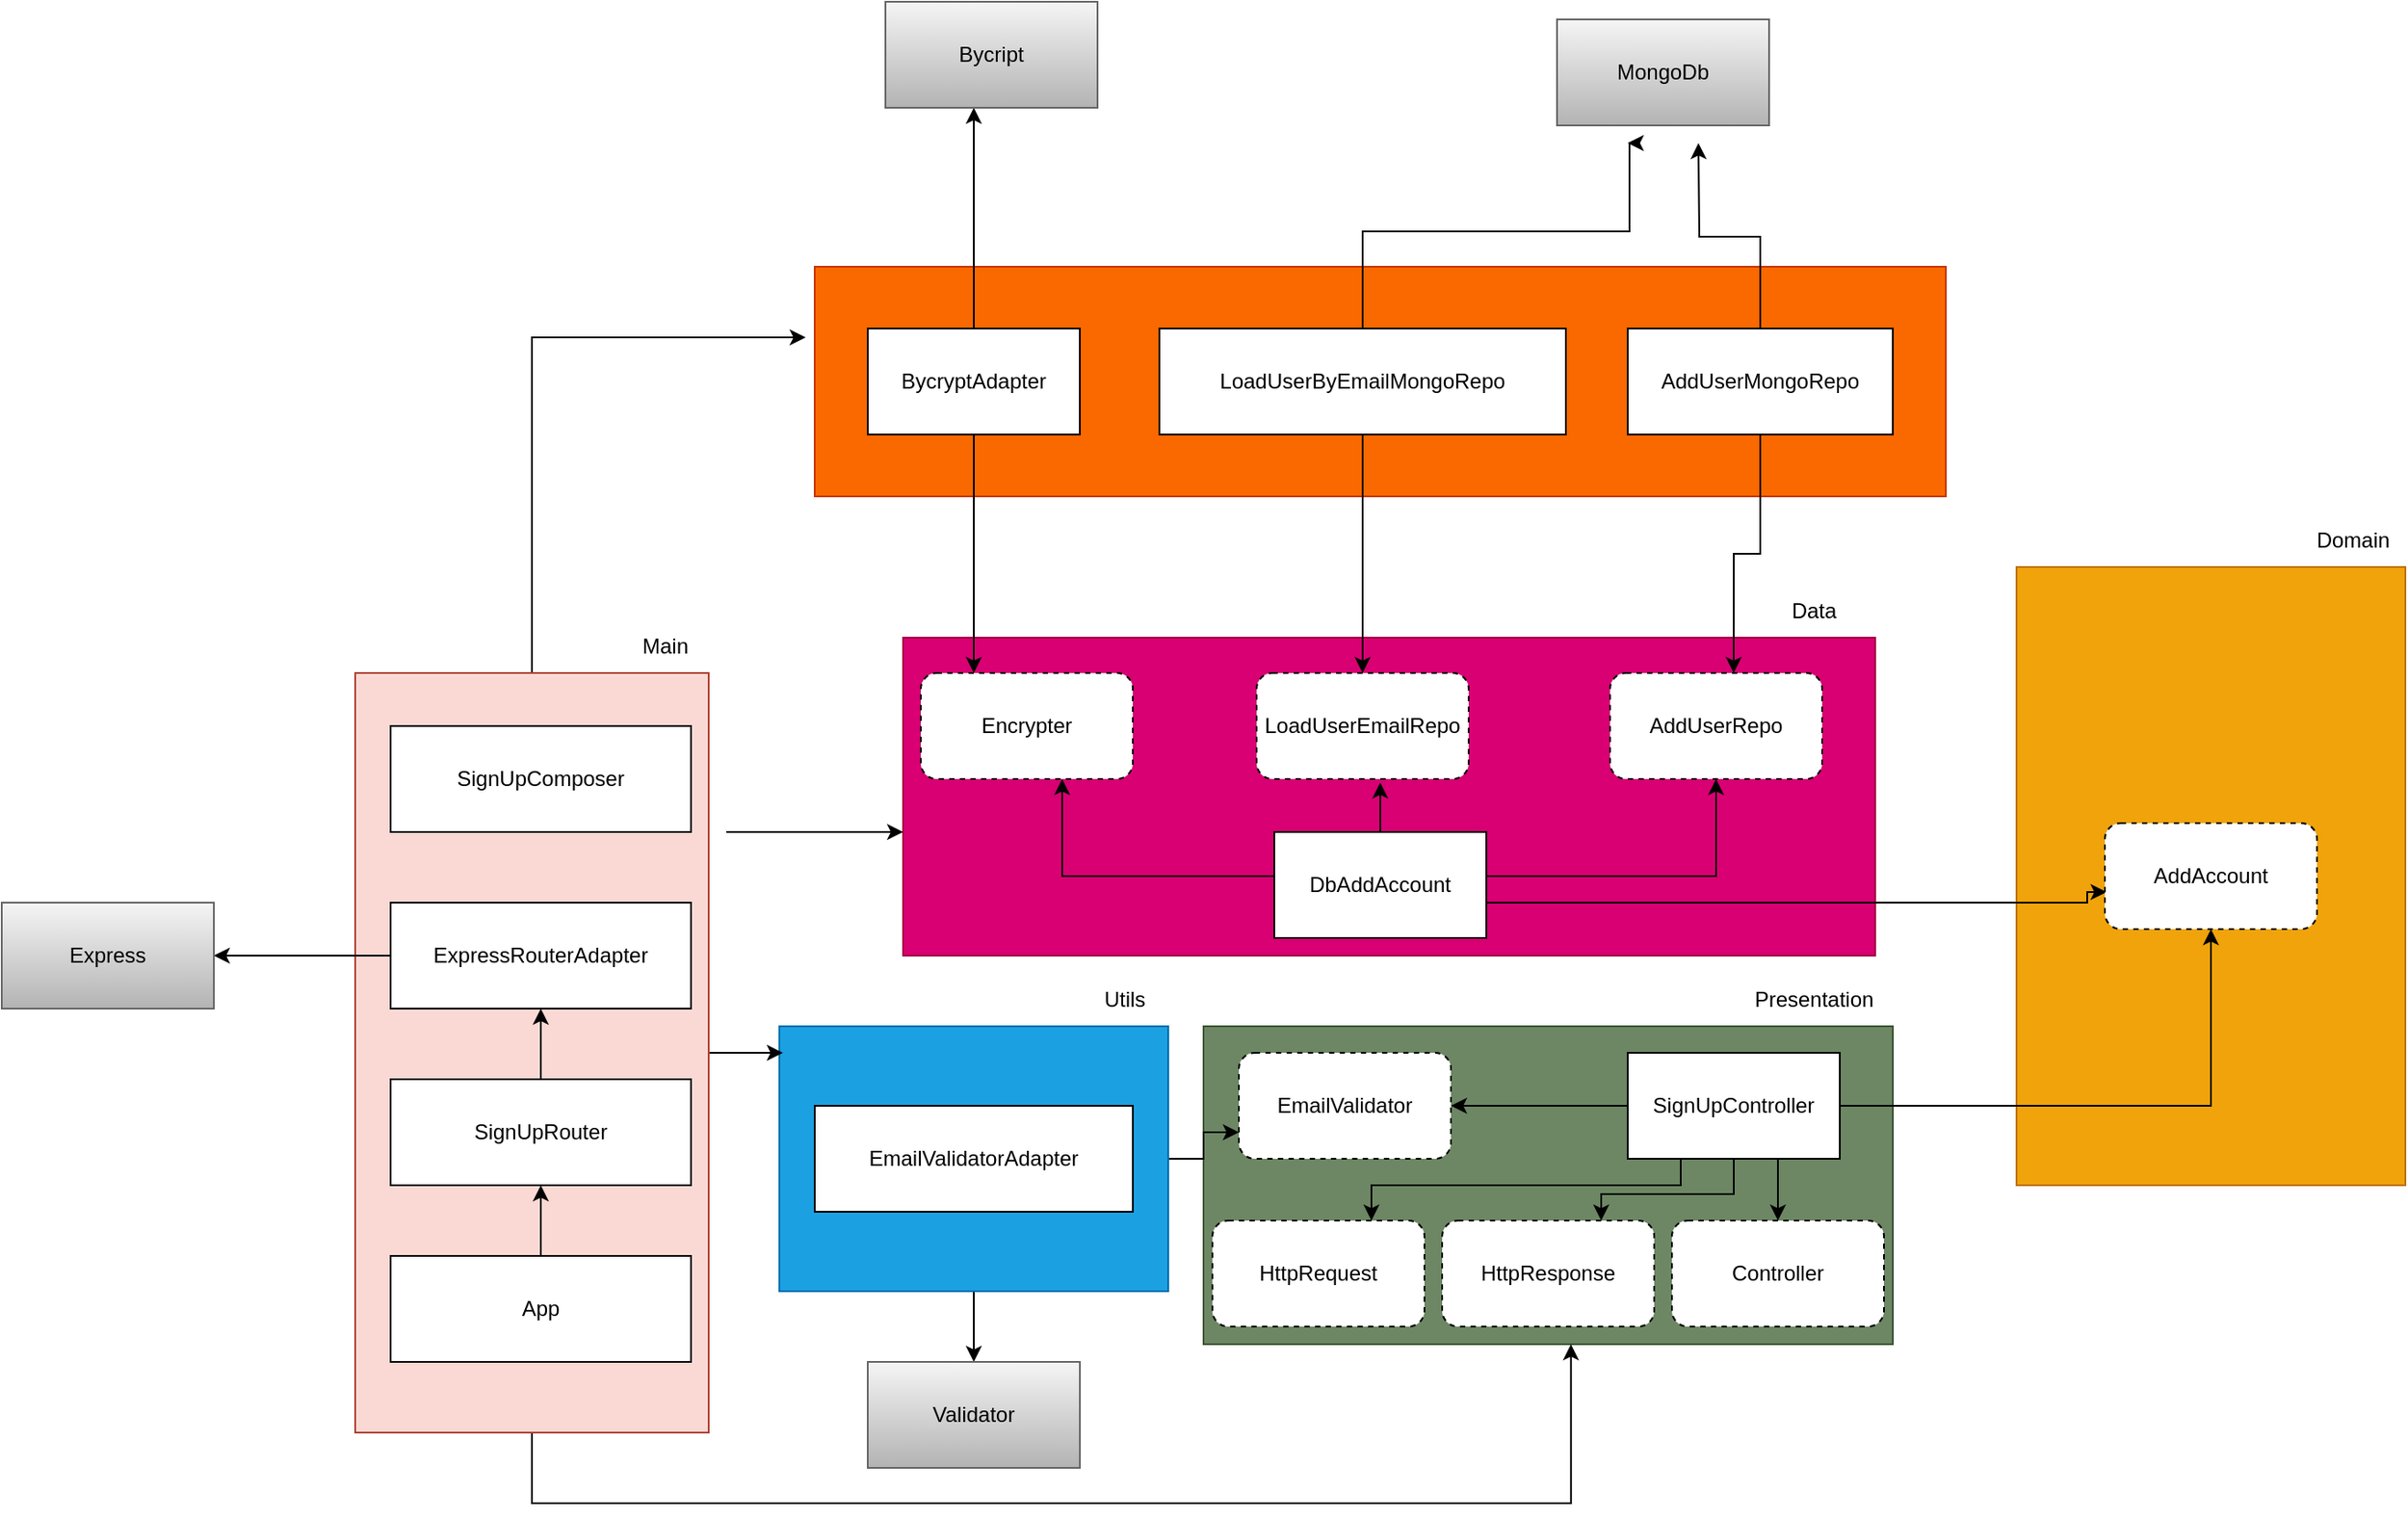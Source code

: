 <mxfile version="21.5.2" type="github">
  <diagram name="Página-1" id="03ZW_IggBcfbCw7r5pQ_">
    <mxGraphModel dx="2901" dy="1940" grid="1" gridSize="10" guides="1" tooltips="1" connect="1" arrows="1" fold="1" page="1" pageScale="1" pageWidth="827" pageHeight="1169" math="0" shadow="0">
      <root>
        <mxCell id="0" />
        <mxCell id="1" parent="0" />
        <mxCell id="C5omiPTaphs-8R8ZzucS-14" value="" style="whiteSpace=wrap;html=1;fillColor=#f0a30a;fontColor=#000000;strokeColor=#BD7000;" vertex="1" parent="1">
          <mxGeometry x="740" y="250" width="220" height="350" as="geometry" />
        </mxCell>
        <mxCell id="C5omiPTaphs-8R8ZzucS-1" value="" style="rounded=0;whiteSpace=wrap;html=1;fillColor=#d80073;fontColor=#ffffff;strokeColor=#A50040;" vertex="1" parent="1">
          <mxGeometry x="110" y="290" width="550" height="180" as="geometry" />
        </mxCell>
        <mxCell id="C5omiPTaphs-8R8ZzucS-2" value="Data" style="text;html=1;align=center;verticalAlign=middle;resizable=0;points=[];autosize=1;strokeColor=none;fillColor=none;" vertex="1" parent="1">
          <mxGeometry x="600" y="260" width="50" height="30" as="geometry" />
        </mxCell>
        <mxCell id="C5omiPTaphs-8R8ZzucS-5" value="Encrypter" style="rounded=1;whiteSpace=wrap;html=1;dashed=1;" vertex="1" parent="1">
          <mxGeometry x="120" y="310" width="120" height="60" as="geometry" />
        </mxCell>
        <mxCell id="C5omiPTaphs-8R8ZzucS-6" value="LoadUserEmailRepo" style="rounded=1;whiteSpace=wrap;html=1;dashed=1;" vertex="1" parent="1">
          <mxGeometry x="310" y="310" width="120" height="60" as="geometry" />
        </mxCell>
        <mxCell id="C5omiPTaphs-8R8ZzucS-7" value="AddUserRepo" style="rounded=1;whiteSpace=wrap;html=1;dashed=1;" vertex="1" parent="1">
          <mxGeometry x="510" y="310" width="120" height="60" as="geometry" />
        </mxCell>
        <mxCell id="C5omiPTaphs-8R8ZzucS-9" style="edgeStyle=orthogonalEdgeStyle;rounded=0;orthogonalLoop=1;jettySize=auto;html=1;" edge="1" parent="1" source="C5omiPTaphs-8R8ZzucS-8" target="C5omiPTaphs-8R8ZzucS-5">
          <mxGeometry relative="1" as="geometry">
            <Array as="points">
              <mxPoint x="200" y="425" />
            </Array>
          </mxGeometry>
        </mxCell>
        <mxCell id="C5omiPTaphs-8R8ZzucS-10" style="edgeStyle=orthogonalEdgeStyle;rounded=0;orthogonalLoop=1;jettySize=auto;html=1;entryX=0.583;entryY=1.033;entryDx=0;entryDy=0;entryPerimeter=0;" edge="1" parent="1" source="C5omiPTaphs-8R8ZzucS-8" target="C5omiPTaphs-8R8ZzucS-6">
          <mxGeometry relative="1" as="geometry" />
        </mxCell>
        <mxCell id="C5omiPTaphs-8R8ZzucS-13" style="edgeStyle=orthogonalEdgeStyle;rounded=0;orthogonalLoop=1;jettySize=auto;html=1;entryX=0.5;entryY=1;entryDx=0;entryDy=0;" edge="1" parent="1" source="C5omiPTaphs-8R8ZzucS-8" target="C5omiPTaphs-8R8ZzucS-7">
          <mxGeometry relative="1" as="geometry">
            <Array as="points">
              <mxPoint x="570" y="425" />
            </Array>
          </mxGeometry>
        </mxCell>
        <mxCell id="C5omiPTaphs-8R8ZzucS-18" style="edgeStyle=orthogonalEdgeStyle;rounded=0;orthogonalLoop=1;jettySize=auto;html=1;entryX=0.008;entryY=0.65;entryDx=0;entryDy=0;entryPerimeter=0;" edge="1" parent="1" target="C5omiPTaphs-8R8ZzucS-16">
          <mxGeometry relative="1" as="geometry">
            <mxPoint x="440" y="440" as="sourcePoint" />
            <mxPoint x="780" y="435" as="targetPoint" />
            <Array as="points">
              <mxPoint x="780" y="440" />
              <mxPoint x="780" y="434" />
            </Array>
          </mxGeometry>
        </mxCell>
        <mxCell id="C5omiPTaphs-8R8ZzucS-8" value="DbAddAccount" style="whiteSpace=wrap;html=1;" vertex="1" parent="1">
          <mxGeometry x="320" y="400" width="120" height="60" as="geometry" />
        </mxCell>
        <mxCell id="C5omiPTaphs-8R8ZzucS-15" value="Domain" style="text;html=1;align=center;verticalAlign=middle;resizable=0;points=[];autosize=1;strokeColor=none;fillColor=none;" vertex="1" parent="1">
          <mxGeometry x="900" y="220" width="60" height="30" as="geometry" />
        </mxCell>
        <mxCell id="C5omiPTaphs-8R8ZzucS-16" value="AddAccount" style="whiteSpace=wrap;html=1;dashed=1;rounded=1;" vertex="1" parent="1">
          <mxGeometry x="790" y="395" width="120" height="60" as="geometry" />
        </mxCell>
        <mxCell id="C5omiPTaphs-8R8ZzucS-19" value="" style="whiteSpace=wrap;html=1;fillColor=#6d8764;fontColor=#ffffff;strokeColor=#3A5431;" vertex="1" parent="1">
          <mxGeometry x="280" y="510" width="390" height="180" as="geometry" />
        </mxCell>
        <mxCell id="C5omiPTaphs-8R8ZzucS-20" value="Presentation" style="text;html=1;align=center;verticalAlign=middle;resizable=0;points=[];autosize=1;strokeColor=none;fillColor=none;" vertex="1" parent="1">
          <mxGeometry x="580" y="480" width="90" height="30" as="geometry" />
        </mxCell>
        <mxCell id="C5omiPTaphs-8R8ZzucS-27" style="edgeStyle=orthogonalEdgeStyle;rounded=0;orthogonalLoop=1;jettySize=auto;html=1;entryX=1;entryY=0.5;entryDx=0;entryDy=0;" edge="1" parent="1" source="C5omiPTaphs-8R8ZzucS-21" target="C5omiPTaphs-8R8ZzucS-22">
          <mxGeometry relative="1" as="geometry" />
        </mxCell>
        <mxCell id="C5omiPTaphs-8R8ZzucS-29" style="edgeStyle=orthogonalEdgeStyle;rounded=0;orthogonalLoop=1;jettySize=auto;html=1;entryX=0.75;entryY=0;entryDx=0;entryDy=0;" edge="1" parent="1" source="C5omiPTaphs-8R8ZzucS-21" target="C5omiPTaphs-8R8ZzucS-23">
          <mxGeometry relative="1" as="geometry">
            <Array as="points">
              <mxPoint x="550" y="600" />
              <mxPoint x="375" y="600" />
            </Array>
          </mxGeometry>
        </mxCell>
        <mxCell id="C5omiPTaphs-8R8ZzucS-30" style="edgeStyle=orthogonalEdgeStyle;rounded=0;orthogonalLoop=1;jettySize=auto;html=1;entryX=0.75;entryY=0;entryDx=0;entryDy=0;" edge="1" parent="1" source="C5omiPTaphs-8R8ZzucS-21" target="C5omiPTaphs-8R8ZzucS-24">
          <mxGeometry relative="1" as="geometry" />
        </mxCell>
        <mxCell id="C5omiPTaphs-8R8ZzucS-31" style="edgeStyle=orthogonalEdgeStyle;rounded=0;orthogonalLoop=1;jettySize=auto;html=1;entryX=0.5;entryY=0;entryDx=0;entryDy=0;" edge="1" parent="1" source="C5omiPTaphs-8R8ZzucS-21" target="C5omiPTaphs-8R8ZzucS-26">
          <mxGeometry relative="1" as="geometry">
            <Array as="points">
              <mxPoint x="605" y="600" />
              <mxPoint x="605" y="600" />
            </Array>
          </mxGeometry>
        </mxCell>
        <mxCell id="C5omiPTaphs-8R8ZzucS-59" style="edgeStyle=orthogonalEdgeStyle;rounded=0;orthogonalLoop=1;jettySize=auto;html=1;" edge="1" parent="1" source="C5omiPTaphs-8R8ZzucS-21" target="C5omiPTaphs-8R8ZzucS-16">
          <mxGeometry relative="1" as="geometry" />
        </mxCell>
        <mxCell id="C5omiPTaphs-8R8ZzucS-21" value="SignUpController" style="whiteSpace=wrap;html=1;" vertex="1" parent="1">
          <mxGeometry x="520" y="525" width="120" height="60" as="geometry" />
        </mxCell>
        <mxCell id="C5omiPTaphs-8R8ZzucS-22" value="EmailValidator" style="whiteSpace=wrap;html=1;dashed=1;rounded=1;" vertex="1" parent="1">
          <mxGeometry x="300" y="525" width="120" height="60" as="geometry" />
        </mxCell>
        <mxCell id="C5omiPTaphs-8R8ZzucS-23" value="HttpRequest" style="whiteSpace=wrap;html=1;dashed=1;rounded=1;" vertex="1" parent="1">
          <mxGeometry x="285" y="620" width="120" height="60" as="geometry" />
        </mxCell>
        <mxCell id="C5omiPTaphs-8R8ZzucS-24" value="HttpResponse" style="whiteSpace=wrap;html=1;dashed=1;rounded=1;" vertex="1" parent="1">
          <mxGeometry x="415" y="620" width="120" height="60" as="geometry" />
        </mxCell>
        <mxCell id="C5omiPTaphs-8R8ZzucS-26" value="Controller" style="whiteSpace=wrap;html=1;dashed=1;rounded=1;" vertex="1" parent="1">
          <mxGeometry x="545" y="620" width="120" height="60" as="geometry" />
        </mxCell>
        <mxCell id="C5omiPTaphs-8R8ZzucS-36" style="edgeStyle=orthogonalEdgeStyle;rounded=0;orthogonalLoop=1;jettySize=auto;html=1;entryX=0.5;entryY=0;entryDx=0;entryDy=0;" edge="1" parent="1" source="C5omiPTaphs-8R8ZzucS-32" target="C5omiPTaphs-8R8ZzucS-35">
          <mxGeometry relative="1" as="geometry" />
        </mxCell>
        <mxCell id="C5omiPTaphs-8R8ZzucS-37" style="edgeStyle=orthogonalEdgeStyle;rounded=0;orthogonalLoop=1;jettySize=auto;html=1;entryX=0;entryY=0.75;entryDx=0;entryDy=0;" edge="1" parent="1" source="C5omiPTaphs-8R8ZzucS-32" target="C5omiPTaphs-8R8ZzucS-22">
          <mxGeometry relative="1" as="geometry" />
        </mxCell>
        <mxCell id="C5omiPTaphs-8R8ZzucS-32" value="" style="whiteSpace=wrap;html=1;fillColor=#1ba1e2;strokeColor=#006EAF;fontColor=#ffffff;" vertex="1" parent="1">
          <mxGeometry x="40" y="510" width="220" height="150" as="geometry" />
        </mxCell>
        <mxCell id="C5omiPTaphs-8R8ZzucS-33" value="EmailValidatorAdapter" style="whiteSpace=wrap;html=1;" vertex="1" parent="1">
          <mxGeometry x="60" y="555" width="180" height="60" as="geometry" />
        </mxCell>
        <mxCell id="C5omiPTaphs-8R8ZzucS-34" value="Utils" style="text;html=1;align=center;verticalAlign=middle;resizable=0;points=[];autosize=1;strokeColor=none;fillColor=none;" vertex="1" parent="1">
          <mxGeometry x="210" y="480" width="50" height="30" as="geometry" />
        </mxCell>
        <mxCell id="C5omiPTaphs-8R8ZzucS-35" value="Validator" style="whiteSpace=wrap;html=1;fillColor=#f5f5f5;strokeColor=#666666;gradientColor=#b3b3b3;fontColor=#000000;" vertex="1" parent="1">
          <mxGeometry x="90" y="700" width="120" height="60" as="geometry" />
        </mxCell>
        <mxCell id="C5omiPTaphs-8R8ZzucS-47" style="edgeStyle=orthogonalEdgeStyle;rounded=0;orthogonalLoop=1;jettySize=auto;html=1;" edge="1" parent="1">
          <mxGeometry relative="1" as="geometry">
            <mxPoint x="110" y="400" as="targetPoint" />
            <mxPoint x="10" y="400" as="sourcePoint" />
          </mxGeometry>
        </mxCell>
        <mxCell id="C5omiPTaphs-8R8ZzucS-48" style="edgeStyle=orthogonalEdgeStyle;rounded=0;orthogonalLoop=1;jettySize=auto;html=1;entryX=0.009;entryY=0.1;entryDx=0;entryDy=0;entryPerimeter=0;" edge="1" parent="1" source="C5omiPTaphs-8R8ZzucS-38" target="C5omiPTaphs-8R8ZzucS-32">
          <mxGeometry relative="1" as="geometry" />
        </mxCell>
        <mxCell id="C5omiPTaphs-8R8ZzucS-60" style="edgeStyle=orthogonalEdgeStyle;rounded=0;orthogonalLoop=1;jettySize=auto;html=1;entryX=0.533;entryY=1;entryDx=0;entryDy=0;entryPerimeter=0;" edge="1" parent="1" source="C5omiPTaphs-8R8ZzucS-38" target="C5omiPTaphs-8R8ZzucS-19">
          <mxGeometry relative="1" as="geometry">
            <Array as="points">
              <mxPoint x="-100" y="780" />
              <mxPoint x="488" y="780" />
            </Array>
          </mxGeometry>
        </mxCell>
        <mxCell id="C5omiPTaphs-8R8ZzucS-61" style="edgeStyle=orthogonalEdgeStyle;rounded=0;orthogonalLoop=1;jettySize=auto;html=1;entryX=-0.008;entryY=0.308;entryDx=0;entryDy=0;entryPerimeter=0;" edge="1" parent="1" source="C5omiPTaphs-8R8ZzucS-38" target="C5omiPTaphs-8R8ZzucS-51">
          <mxGeometry relative="1" as="geometry">
            <Array as="points">
              <mxPoint x="-100" y="120" />
            </Array>
          </mxGeometry>
        </mxCell>
        <mxCell id="C5omiPTaphs-8R8ZzucS-38" value="" style="whiteSpace=wrap;html=1;fillColor=#fad9d5;strokeColor=#ae4132;" vertex="1" parent="1">
          <mxGeometry x="-200" y="310" width="200" height="430" as="geometry" />
        </mxCell>
        <mxCell id="C5omiPTaphs-8R8ZzucS-40" value="Main" style="text;html=1;align=center;verticalAlign=middle;resizable=0;points=[];autosize=1;strokeColor=none;fillColor=none;" vertex="1" parent="1">
          <mxGeometry x="-50" y="280" width="50" height="30" as="geometry" />
        </mxCell>
        <mxCell id="C5omiPTaphs-8R8ZzucS-41" value="SignUpComposer" style="whiteSpace=wrap;html=1;" vertex="1" parent="1">
          <mxGeometry x="-180" y="340" width="170" height="60" as="geometry" />
        </mxCell>
        <mxCell id="C5omiPTaphs-8R8ZzucS-46" style="edgeStyle=orthogonalEdgeStyle;rounded=0;orthogonalLoop=1;jettySize=auto;html=1;entryX=1;entryY=0.5;entryDx=0;entryDy=0;" edge="1" parent="1" source="C5omiPTaphs-8R8ZzucS-42" target="C5omiPTaphs-8R8ZzucS-45">
          <mxGeometry relative="1" as="geometry" />
        </mxCell>
        <mxCell id="C5omiPTaphs-8R8ZzucS-42" value="ExpressRouterAdapter" style="whiteSpace=wrap;html=1;" vertex="1" parent="1">
          <mxGeometry x="-180" y="440" width="170" height="60" as="geometry" />
        </mxCell>
        <mxCell id="C5omiPTaphs-8R8ZzucS-50" style="edgeStyle=orthogonalEdgeStyle;rounded=0;orthogonalLoop=1;jettySize=auto;html=1;entryX=0.5;entryY=1;entryDx=0;entryDy=0;labelBackgroundColor=#020203;fontColor=#000000;strokeColor=#000000;" edge="1" parent="1" source="C5omiPTaphs-8R8ZzucS-43" target="C5omiPTaphs-8R8ZzucS-42">
          <mxGeometry relative="1" as="geometry">
            <Array as="points">
              <mxPoint x="-95" y="510" />
              <mxPoint x="-95" y="510" />
            </Array>
          </mxGeometry>
        </mxCell>
        <mxCell id="C5omiPTaphs-8R8ZzucS-43" value="SignUpRouter" style="whiteSpace=wrap;html=1;" vertex="1" parent="1">
          <mxGeometry x="-180" y="540" width="170" height="60" as="geometry" />
        </mxCell>
        <mxCell id="C5omiPTaphs-8R8ZzucS-49" style="edgeStyle=orthogonalEdgeStyle;rounded=0;orthogonalLoop=1;jettySize=auto;html=1;entryX=0.5;entryY=1;entryDx=0;entryDy=0;fontColor=#030303;strokeColor=#000000;" edge="1" parent="1" source="C5omiPTaphs-8R8ZzucS-44" target="C5omiPTaphs-8R8ZzucS-43">
          <mxGeometry relative="1" as="geometry" />
        </mxCell>
        <mxCell id="C5omiPTaphs-8R8ZzucS-44" value="App" style="whiteSpace=wrap;html=1;" vertex="1" parent="1">
          <mxGeometry x="-180" y="640" width="170" height="60" as="geometry" />
        </mxCell>
        <mxCell id="C5omiPTaphs-8R8ZzucS-45" value="Express" style="whiteSpace=wrap;html=1;fillColor=#f5f5f5;gradientColor=#b3b3b3;strokeColor=#666666;fontColor=#000000;" vertex="1" parent="1">
          <mxGeometry x="-400" y="440" width="120" height="60" as="geometry" />
        </mxCell>
        <mxCell id="C5omiPTaphs-8R8ZzucS-51" value="" style="whiteSpace=wrap;html=1;fillColor=#fa6800;strokeColor=#C73500;fontColor=#000000;" vertex="1" parent="1">
          <mxGeometry x="60" y="80" width="640" height="130" as="geometry" />
        </mxCell>
        <mxCell id="C5omiPTaphs-8R8ZzucS-62" style="edgeStyle=orthogonalEdgeStyle;rounded=0;orthogonalLoop=1;jettySize=auto;html=1;entryX=0.25;entryY=0;entryDx=0;entryDy=0;" edge="1" parent="1" source="C5omiPTaphs-8R8ZzucS-52" target="C5omiPTaphs-8R8ZzucS-5">
          <mxGeometry relative="1" as="geometry" />
        </mxCell>
        <mxCell id="C5omiPTaphs-8R8ZzucS-63" style="edgeStyle=orthogonalEdgeStyle;rounded=0;orthogonalLoop=1;jettySize=auto;html=1;" edge="1" parent="1" source="C5omiPTaphs-8R8ZzucS-52">
          <mxGeometry relative="1" as="geometry">
            <mxPoint x="150" y="-10" as="targetPoint" />
          </mxGeometry>
        </mxCell>
        <mxCell id="C5omiPTaphs-8R8ZzucS-52" value="BycryptAdapter" style="whiteSpace=wrap;html=1;" vertex="1" parent="1">
          <mxGeometry x="90" y="115" width="120" height="60" as="geometry" />
        </mxCell>
        <mxCell id="C5omiPTaphs-8R8ZzucS-64" style="edgeStyle=orthogonalEdgeStyle;rounded=0;orthogonalLoop=1;jettySize=auto;html=1;entryX=0.5;entryY=0;entryDx=0;entryDy=0;" edge="1" parent="1" source="C5omiPTaphs-8R8ZzucS-53" target="C5omiPTaphs-8R8ZzucS-6">
          <mxGeometry relative="1" as="geometry" />
        </mxCell>
        <mxCell id="C5omiPTaphs-8R8ZzucS-67" style="edgeStyle=orthogonalEdgeStyle;rounded=0;orthogonalLoop=1;jettySize=auto;html=1;" edge="1" parent="1" source="C5omiPTaphs-8R8ZzucS-53">
          <mxGeometry relative="1" as="geometry">
            <mxPoint x="520" y="10" as="targetPoint" />
            <Array as="points">
              <mxPoint x="370" y="60" />
              <mxPoint x="521" y="60" />
            </Array>
          </mxGeometry>
        </mxCell>
        <mxCell id="C5omiPTaphs-8R8ZzucS-53" value="LoadUserByEmailMongoRepo" style="whiteSpace=wrap;html=1;" vertex="1" parent="1">
          <mxGeometry x="255" y="115" width="230" height="60" as="geometry" />
        </mxCell>
        <mxCell id="C5omiPTaphs-8R8ZzucS-65" style="edgeStyle=orthogonalEdgeStyle;rounded=0;orthogonalLoop=1;jettySize=auto;html=1;entryX=0.583;entryY=0;entryDx=0;entryDy=0;entryPerimeter=0;" edge="1" parent="1" source="C5omiPTaphs-8R8ZzucS-54" target="C5omiPTaphs-8R8ZzucS-7">
          <mxGeometry relative="1" as="geometry" />
        </mxCell>
        <mxCell id="C5omiPTaphs-8R8ZzucS-66" style="edgeStyle=orthogonalEdgeStyle;rounded=0;orthogonalLoop=1;jettySize=auto;html=1;" edge="1" parent="1" source="C5omiPTaphs-8R8ZzucS-54">
          <mxGeometry relative="1" as="geometry">
            <mxPoint x="560" y="10" as="targetPoint" />
          </mxGeometry>
        </mxCell>
        <mxCell id="C5omiPTaphs-8R8ZzucS-54" value="AddUserMongoRepo" style="whiteSpace=wrap;html=1;" vertex="1" parent="1">
          <mxGeometry x="520" y="115" width="150" height="60" as="geometry" />
        </mxCell>
        <mxCell id="C5omiPTaphs-8R8ZzucS-56" value="Bycript" style="whiteSpace=wrap;html=1;fillColor=#f5f5f5;gradientColor=#b3b3b3;strokeColor=#666666;fontColor=#000000;" vertex="1" parent="1">
          <mxGeometry x="100" y="-70" width="120" height="60" as="geometry" />
        </mxCell>
        <mxCell id="C5omiPTaphs-8R8ZzucS-57" value="MongoDb" style="whiteSpace=wrap;html=1;fillColor=#f5f5f5;gradientColor=#b3b3b3;strokeColor=#666666;fontColor=#000000;" vertex="1" parent="1">
          <mxGeometry x="480" y="-60" width="120" height="60" as="geometry" />
        </mxCell>
      </root>
    </mxGraphModel>
  </diagram>
</mxfile>
